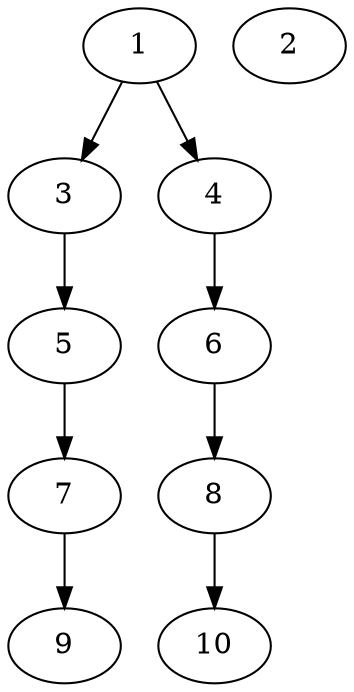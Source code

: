 // DAG (tier=1-easy, mode=data, n=10, ccr=0.310, fat=0.484, density=0.398, regular=0.749, jump=0.079, mindata=1048576, maxdata=8388608)
// DAG automatically generated by daggen at Sun Aug 24 16:33:32 2025
// /home/ermia/Project/Environments/daggen/bin/daggen --dot --ccr 0.310 --fat 0.484 --regular 0.749 --density 0.398 --jump 0.079 --mindata 1048576 --maxdata 8388608 -n 10 
digraph G {
  1 [size="841603723136011", alpha="0.19", expect_size="420801861568005"]
  1 -> 3 [size ="53524989739008"]
  1 -> 4 [size ="53524989739008"]
  2 [size="17931094578411532", alpha="0.20", expect_size="8965547289205766"]
  3 [size="346786456362175954944", alpha="0.20", expect_size="173393228181087977472"]
  3 -> 5 [size ="394879637127168"]
  4 [size="250005089701741985792", alpha="0.00", expect_size="125002544850870992896"]
  4 -> 6 [size ="317484519391232"]
  5 [size="81985377429581616", alpha="0.11", expect_size="40992688714790808"]
  5 -> 7 [size ="46365522526208"]
  6 [size="1508529953308672000", alpha="0.01", expect_size="754264976654336000"]
  6 -> 8 [size ="10522669875200"]
  7 [size="23328743499080636", alpha="0.20", expect_size="11664371749540318"]
  7 -> 9 [size ="370073206259712"]
  8 [size="23218983674832748544", alpha="0.09", expect_size="11609491837416374272"]
  8 -> 10 [size ="65110664019968"]
  9 [size="7304113830770082", alpha="0.08", expect_size="3652056915385041"]
  10 [size="22849959356351328", alpha="0.19", expect_size="11424979678175664"]
}